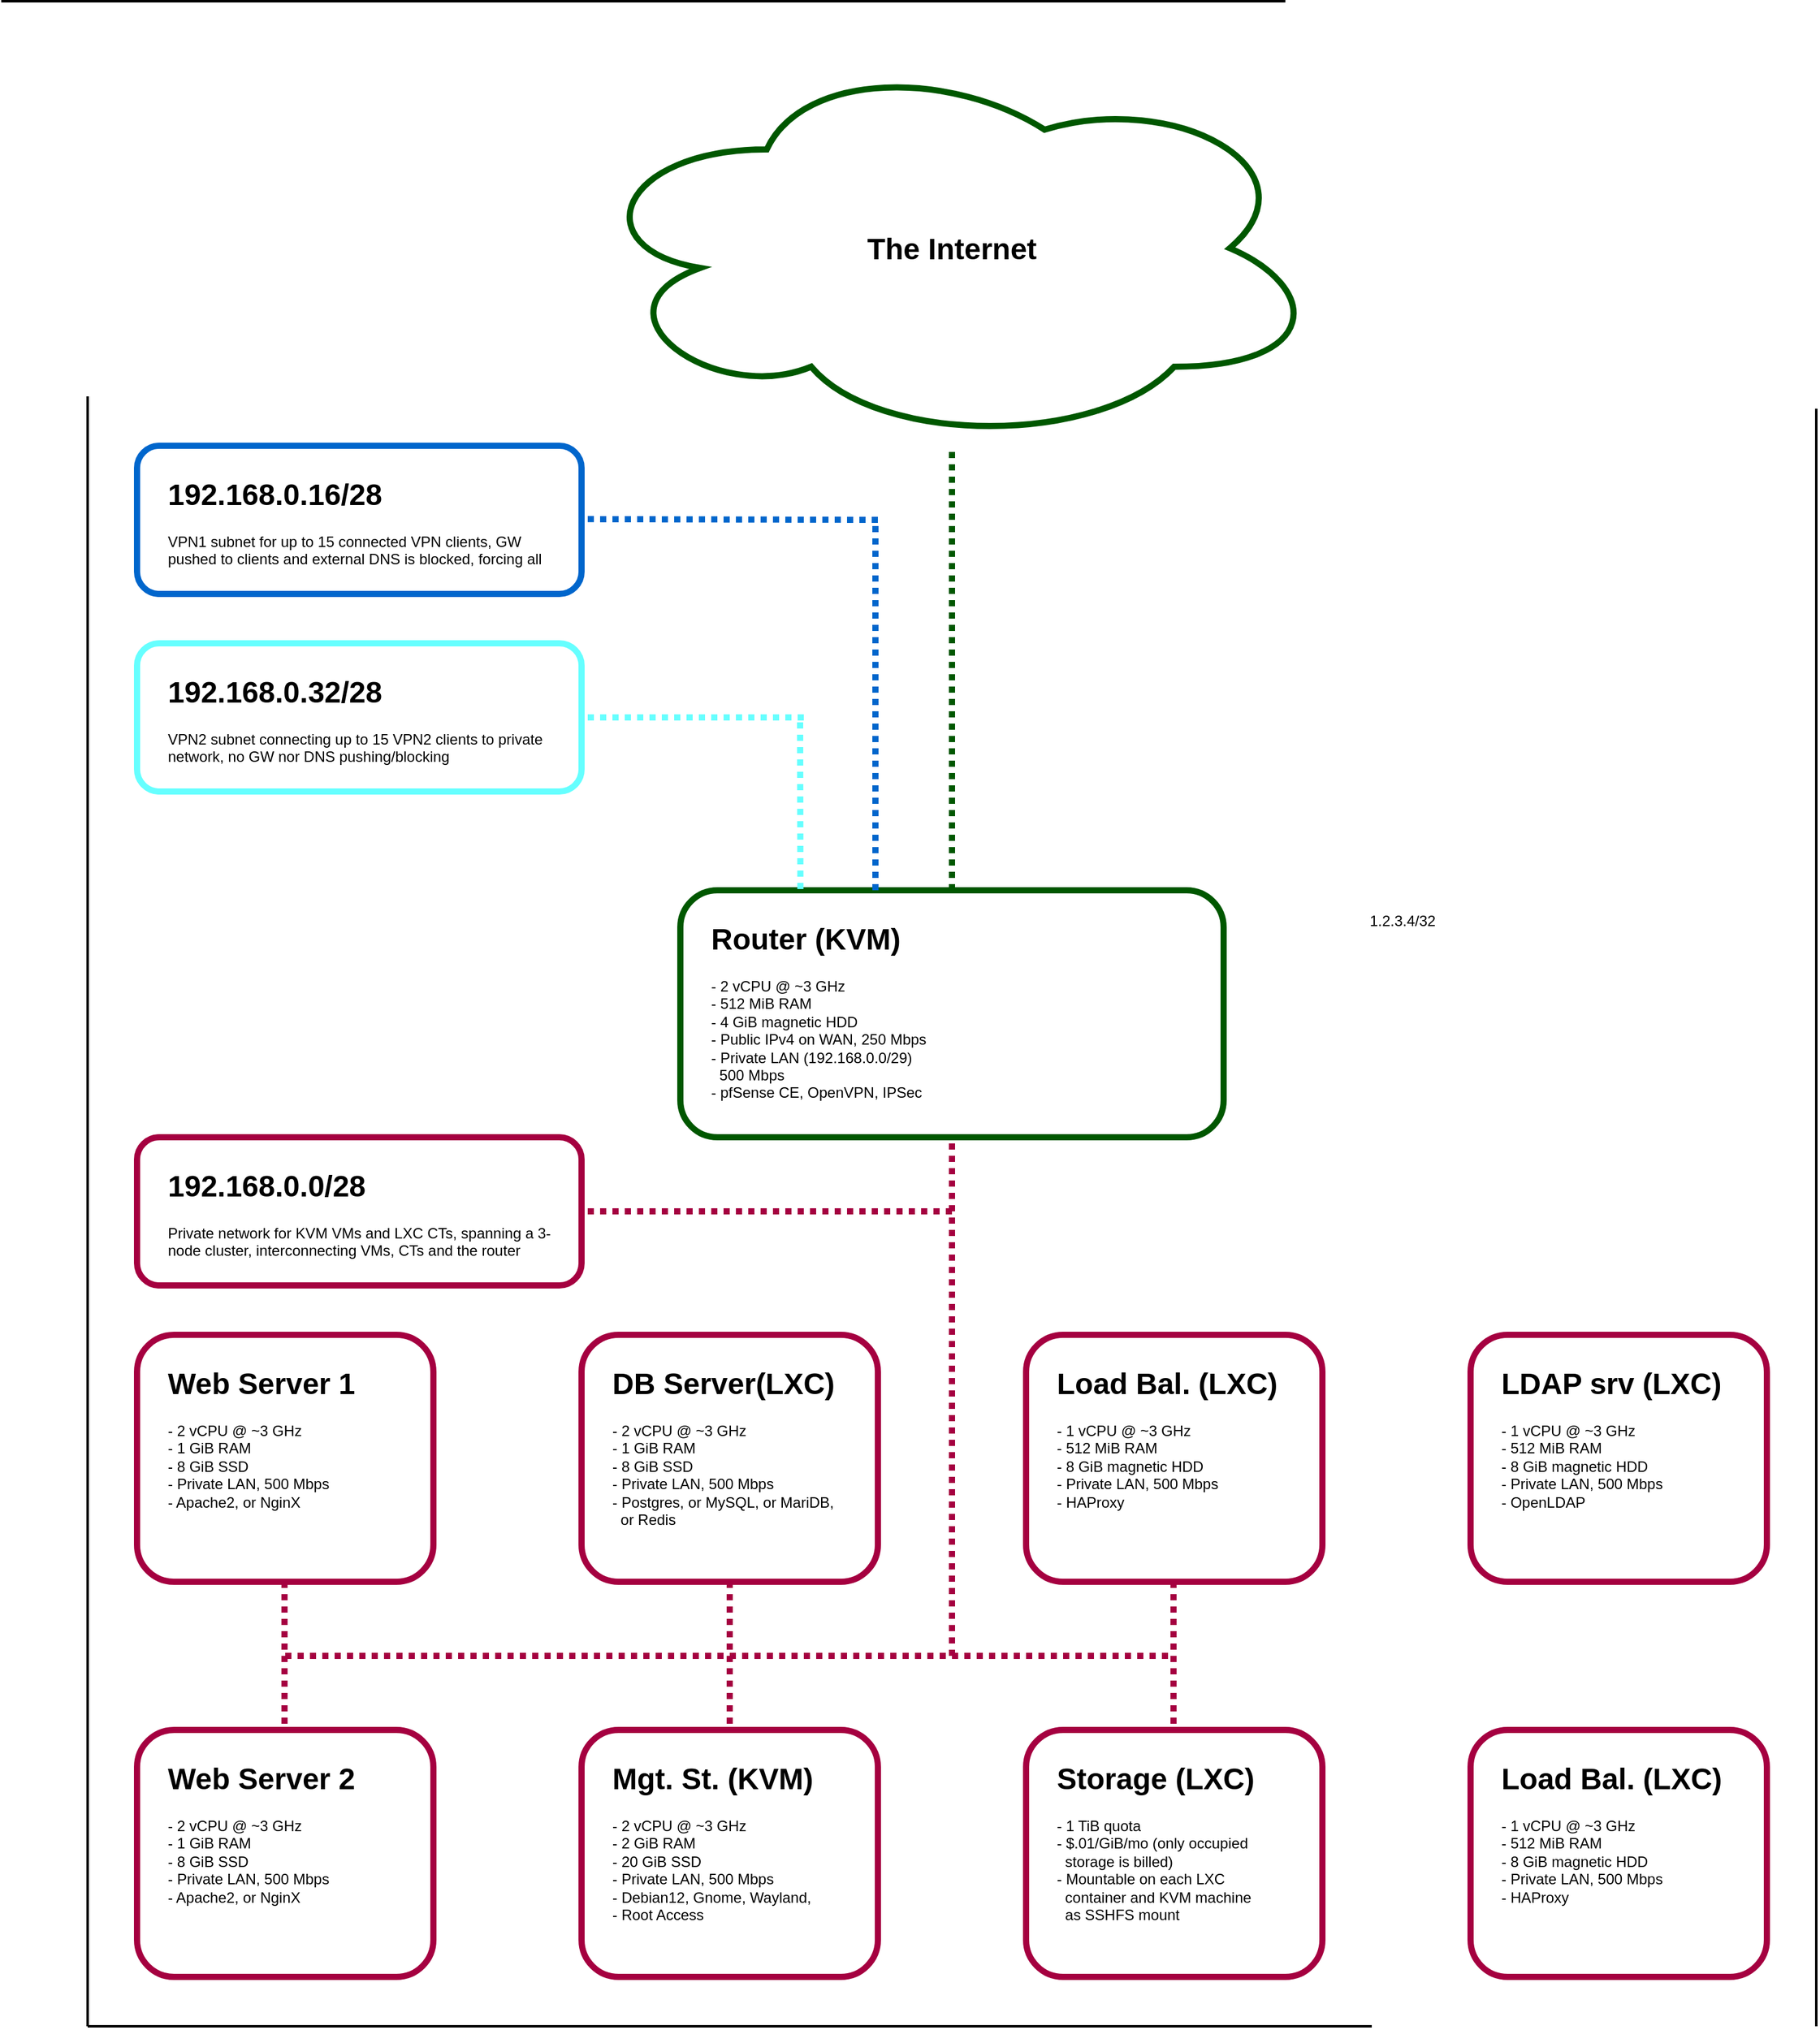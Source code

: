 <mxfile>
    <diagram id="LfRkVFwqQu-RVJrRlS30" name="Page-1">
        <mxGraphModel dx="1446" dy="1962" grid="1" gridSize="10" guides="1" tooltips="1" connect="1" arrows="1" fold="1" page="0" pageScale="1" pageWidth="850" pageHeight="1100" background="none" math="0" shadow="0">
            <root>
                <mxCell id="0"/>
                <mxCell id="1" parent="0"/>
                <mxCell id="4" value="" style="rounded=1;whiteSpace=wrap;html=1;strokeColor=#A50040;strokeWidth=5;" parent="1" vertex="1">
                    <mxGeometry x="800" y="520" width="240" height="200" as="geometry"/>
                </mxCell>
                <mxCell id="5" value="&lt;h1&gt;DB Server(LXC)&lt;/h1&gt;&lt;p&gt;- 2 vCPU @ ~3 GHz&lt;br&gt;- 1 GiB RAM&lt;br&gt;- 8 GiB SSD&lt;br&gt;- Private LAN, 500 Mbps&lt;br&gt;- Postgres, or MySQL, or MariDB,&lt;br&gt;&amp;nbsp; or Redis&lt;/p&gt;" style="text;html=1;strokeColor=none;fillColor=none;spacing=5;spacingTop=-20;whiteSpace=wrap;overflow=hidden;rounded=0;" parent="1" vertex="1">
                    <mxGeometry x="820" y="540" width="190" height="160" as="geometry"/>
                </mxCell>
                <mxCell id="6" value="" style="rounded=1;whiteSpace=wrap;html=1;strokeColor=#A50040;strokeWidth=5;" parent="1" vertex="1">
                    <mxGeometry x="800" y="840" width="240" height="200" as="geometry"/>
                </mxCell>
                <mxCell id="7" value="&lt;h1&gt;Mgt. St. (KVM)&lt;/h1&gt;&lt;p&gt;- 2 vCPU @ ~3 GHz&lt;br&gt;- 2 GiB RAM&lt;br&gt;- 20 GiB SSD&lt;br&gt;- Private LAN, 500 Mbps&lt;br&gt;- Debian12, Gnome, Wayland, &lt;br&gt;- Root Access&lt;/p&gt;" style="text;html=1;strokeColor=none;fillColor=none;spacing=5;spacingTop=-20;whiteSpace=wrap;overflow=hidden;rounded=0;" parent="1" vertex="1">
                    <mxGeometry x="820" y="860" width="190" height="160" as="geometry"/>
                </mxCell>
                <mxCell id="8" value="" style="rounded=1;whiteSpace=wrap;html=1;strokeColor=#A50040;strokeWidth=5;" parent="1" vertex="1">
                    <mxGeometry x="440" y="840" width="240" height="200" as="geometry"/>
                </mxCell>
                <mxCell id="9" value="&lt;h1&gt;Web Server 2&lt;/h1&gt;&lt;h1&gt;&lt;p style=&quot;font-size: 12px; font-weight: 400;&quot;&gt;- 2 vCPU @ ~3 GHz&lt;br&gt;- 1 GiB RAM&lt;br&gt;- 8 GiB SSD&lt;br&gt;- Private LAN, 500 Mbps&lt;br&gt;- Apache2, or NginX&lt;/p&gt;&lt;/h1&gt;" style="text;html=1;strokeColor=none;fillColor=none;spacing=5;spacingTop=-20;whiteSpace=wrap;overflow=hidden;rounded=0;" parent="1" vertex="1">
                    <mxGeometry x="460" y="860" width="190" height="160" as="geometry"/>
                </mxCell>
                <mxCell id="10" value="" style="rounded=1;whiteSpace=wrap;html=1;strokeColor=#A50040;strokeWidth=5;" parent="1" vertex="1">
                    <mxGeometry x="1160" y="840" width="240" height="200" as="geometry"/>
                </mxCell>
                <mxCell id="11" value="&lt;h1&gt;Storage (LXC)&lt;/h1&gt;&lt;p&gt;- 1 TiB quota&lt;br&gt;- $.01/GiB/mo (only occupied&lt;br&gt;&amp;nbsp; storage is billed)&lt;br&gt;- Mountable on each LXC&lt;br&gt;&amp;nbsp; container and KVM machine&lt;br&gt;&amp;nbsp; as SSHFS mount&lt;/p&gt;" style="text;html=1;strokeColor=none;fillColor=none;spacing=5;spacingTop=-20;whiteSpace=wrap;overflow=hidden;rounded=0;" parent="1" vertex="1">
                    <mxGeometry x="1180" y="860" width="190" height="160" as="geometry"/>
                </mxCell>
                <mxCell id="12" value="" style="rounded=1;whiteSpace=wrap;html=1;strokeColor=#A50040;strokeWidth=5;" parent="1" vertex="1">
                    <mxGeometry x="440" y="520" width="240" height="200" as="geometry"/>
                </mxCell>
                <mxCell id="13" value="&lt;h1&gt;Web Server 1&lt;/h1&gt;&lt;p&gt;- 2 vCPU @ ~3 GHz&lt;br&gt;- 1 GiB RAM&lt;br&gt;- 8 GiB SSD&lt;br&gt;- Private LAN, 500 Mbps&lt;br&gt;- Apache2, or NginX&lt;/p&gt;" style="text;html=1;strokeColor=none;fillColor=none;spacing=5;spacingTop=-20;whiteSpace=wrap;overflow=hidden;rounded=0;" parent="1" vertex="1">
                    <mxGeometry x="460" y="540" width="190" height="160" as="geometry"/>
                </mxCell>
                <mxCell id="14" value="" style="rounded=1;whiteSpace=wrap;html=1;strokeColor=#A50040;strokeWidth=5;" parent="1" vertex="1">
                    <mxGeometry x="1160" y="520" width="240" height="200" as="geometry"/>
                </mxCell>
                <mxCell id="15" value="&lt;h1&gt;Load Bal. (LXC)&lt;/h1&gt;&lt;p&gt;- 1 vCPU @ ~3 GHz&lt;br&gt;- 512 MiB RAM&lt;br&gt;- 8 GiB magnetic HDD&lt;br&gt;- Private LAN,&amp;nbsp;500 Mbps&lt;br&gt;- HAProxy&lt;/p&gt;" style="text;html=1;strokeColor=none;fillColor=none;spacing=5;spacingTop=-20;whiteSpace=wrap;overflow=hidden;rounded=0;" parent="1" vertex="1">
                    <mxGeometry x="1180" y="540" width="190" height="160" as="geometry"/>
                </mxCell>
                <mxCell id="16" value="" style="rounded=1;whiteSpace=wrap;html=1;strokeColor=#005700;strokeWidth=5;" parent="1" vertex="1">
                    <mxGeometry x="880" y="160" width="440" height="200" as="geometry"/>
                </mxCell>
                <mxCell id="17" value="&lt;h1&gt;Router (KVM)&lt;/h1&gt;&lt;p&gt;- 2 vCPU @ ~3 GHz&lt;br&gt;- 512 MiB RAM&lt;br&gt;- 4 GiB magnetic HDD&lt;br&gt;- Public IPv4 on WAN, 250 Mbps&lt;br&gt;- Private LAN (192.168.0.0/29)&lt;br&gt;&amp;nbsp; 500 Mbps&lt;br&gt;- pfSense CE, OpenVPN, IPSec&lt;/p&gt;" style="text;html=1;strokeColor=none;fillColor=none;spacing=5;spacingTop=-20;whiteSpace=wrap;overflow=hidden;rounded=0;" parent="1" vertex="1">
                    <mxGeometry x="900" y="180" width="190" height="160" as="geometry"/>
                </mxCell>
                <mxCell id="19" value="&lt;h1&gt;192.168.0.0/28&lt;/h1&gt;&lt;p&gt;Private network for KVM VMs and LXC CTs, spanning a 3-node cluster, interconnecting VMs, CTs and the router&lt;/p&gt;" style="text;html=1;spacing=25;spacingTop=-20;whiteSpace=wrap;overflow=hidden;rounded=1;glass=0;shadow=0;strokeWidth=5;perimeterSpacing=0;labelPadding=0;noLabel=0;comic=0;recursiveResize=0;fillColor=none;strokeColor=#A50040;rotation=0;" parent="1" vertex="1">
                    <mxGeometry x="440" y="360" width="360" height="120" as="geometry"/>
                </mxCell>
                <mxCell id="20" value="&lt;font size=&quot;1&quot; style=&quot;&quot;&gt;&lt;b style=&quot;font-size: 24px;&quot;&gt;The Internet&lt;/b&gt;&lt;/font&gt;" style="ellipse;shape=cloud;whiteSpace=wrap;html=1;fillColor=none;fontSize=26;strokeWidth=5;strokeColor=#005700;" parent="1" vertex="1">
                    <mxGeometry x="800" y="-520" width="600" height="320" as="geometry"/>
                </mxCell>
                <mxCell id="21" value="" style="endArrow=none;dashed=1;html=1;exitX=0.5;exitY=0;exitDx=0;exitDy=0;fillColor=#008a00;strokeColor=#005700;strokeWidth=5;dashPattern=1 1;" parent="1" source="16" target="20" edge="1">
                    <mxGeometry width="50" height="50" relative="1" as="geometry">
                        <mxPoint x="1080" y="50" as="sourcePoint"/>
                        <mxPoint x="1100" y="-40" as="targetPoint"/>
                    </mxGeometry>
                </mxCell>
                <mxCell id="24" value="" style="endArrow=none;dashed=1;html=1;fillColor=#d80073;strokeColor=#A50040;strokeWidth=5;dashPattern=1 1;entryX=0.5;entryY=1;entryDx=0;entryDy=0;" parent="1" edge="1" target="16">
                    <mxGeometry width="50" height="50" relative="1" as="geometry">
                        <mxPoint x="1100" y="780" as="sourcePoint"/>
                        <mxPoint x="1100" y="460" as="targetPoint"/>
                    </mxGeometry>
                </mxCell>
                <mxCell id="25" value="" style="endArrow=none;dashed=1;html=1;fillColor=#d80073;strokeColor=#A50040;strokeWidth=5;dashPattern=1 1;" parent="1" edge="1">
                    <mxGeometry width="50" height="50" relative="1" as="geometry">
                        <mxPoint x="560" y="780" as="sourcePoint"/>
                        <mxPoint x="1100" y="780" as="targetPoint"/>
                    </mxGeometry>
                </mxCell>
                <mxCell id="29" value="" style="endArrow=none;dashed=1;html=1;entryX=0.5;entryY=0;entryDx=0;entryDy=0;fillColor=#d80073;strokeColor=#A50040;exitX=0.5;exitY=1;exitDx=0;exitDy=0;strokeWidth=5;dashPattern=1 1;" parent="1" source="4" target="6" edge="1">
                    <mxGeometry width="50" height="50" relative="1" as="geometry">
                        <mxPoint x="920" y="760" as="sourcePoint"/>
                        <mxPoint x="1010" y="600" as="targetPoint"/>
                    </mxGeometry>
                </mxCell>
                <mxCell id="51" value="" style="endArrow=none;html=1;strokeWidth=2;" parent="1" edge="1">
                    <mxGeometry width="50" height="50" relative="1" as="geometry">
                        <mxPoint x="330" y="-560" as="sourcePoint"/>
                        <mxPoint x="1370" y="-560" as="targetPoint"/>
                    </mxGeometry>
                </mxCell>
                <mxCell id="52" value="" style="endArrow=none;html=1;strokeWidth=2;" parent="1" edge="1">
                    <mxGeometry width="50" height="50" relative="1" as="geometry">
                        <mxPoint x="400" y="1080" as="sourcePoint"/>
                        <mxPoint x="400" y="-240" as="targetPoint"/>
                    </mxGeometry>
                </mxCell>
                <mxCell id="53" value="" style="endArrow=none;html=1;strokeWidth=2;" parent="1" edge="1">
                    <mxGeometry width="50" height="50" relative="1" as="geometry">
                        <mxPoint x="1800" y="1080" as="sourcePoint"/>
                        <mxPoint x="1800" y="-230" as="targetPoint"/>
                    </mxGeometry>
                </mxCell>
                <mxCell id="54" value="" style="endArrow=none;html=1;strokeWidth=2;" parent="1" edge="1">
                    <mxGeometry width="50" height="50" relative="1" as="geometry">
                        <mxPoint x="400" y="1080" as="sourcePoint"/>
                        <mxPoint x="1440" y="1080" as="targetPoint"/>
                    </mxGeometry>
                </mxCell>
                <mxCell id="57" value="1.2.3.4/32" style="text;html=1;align=center;verticalAlign=middle;whiteSpace=wrap;rounded=0;strokeWidth=5;" vertex="1" parent="1">
                    <mxGeometry x="1440" y="170" width="50" height="30" as="geometry"/>
                </mxCell>
                <mxCell id="64" value="" style="endArrow=none;dashed=1;html=1;fillColor=#d80073;strokeColor=#A50040;strokeWidth=5;dashPattern=1 1;" edge="1" parent="1">
                    <mxGeometry width="50" height="50" relative="1" as="geometry">
                        <mxPoint x="1100" y="780" as="sourcePoint"/>
                        <mxPoint x="1280" y="780" as="targetPoint"/>
                    </mxGeometry>
                </mxCell>
                <mxCell id="65" value="" style="endArrow=none;dashed=1;html=1;entryX=0.5;entryY=0;entryDx=0;entryDy=0;fillColor=#d80073;strokeColor=#A50040;exitX=0.5;exitY=1;exitDx=0;exitDy=0;strokeWidth=5;dashPattern=1 1;" edge="1" parent="1">
                    <mxGeometry width="50" height="50" relative="1" as="geometry">
                        <mxPoint x="1279.41" y="720" as="sourcePoint"/>
                        <mxPoint x="1279.41" y="840" as="targetPoint"/>
                    </mxGeometry>
                </mxCell>
                <mxCell id="69" value="" style="endArrow=none;dashed=1;html=1;entryX=0.5;entryY=0;entryDx=0;entryDy=0;fillColor=#d80073;strokeColor=#A50040;exitX=0.5;exitY=1;exitDx=0;exitDy=0;strokeWidth=5;dashPattern=1 1;" edge="1" parent="1">
                    <mxGeometry width="50" height="50" relative="1" as="geometry">
                        <mxPoint x="559.41" y="720" as="sourcePoint"/>
                        <mxPoint x="559.41" y="840" as="targetPoint"/>
                    </mxGeometry>
                </mxCell>
                <mxCell id="70" value="" style="rounded=1;whiteSpace=wrap;html=1;strokeColor=#A50040;strokeWidth=5;" vertex="1" parent="1">
                    <mxGeometry x="1520" y="520" width="240" height="200" as="geometry"/>
                </mxCell>
                <mxCell id="71" value="&lt;h1&gt;LDAP srv (LXC)&lt;/h1&gt;&lt;p&gt;- 1 vCPU @ ~3 GHz&lt;br&gt;- 512 MiB RAM&lt;br&gt;- 8 GiB magnetic HDD&lt;br&gt;- Private LAN,&amp;nbsp;500 Mbps&lt;br&gt;- OpenLDAP&lt;/p&gt;" style="text;html=1;strokeColor=none;fillColor=none;spacing=5;spacingTop=-20;whiteSpace=wrap;overflow=hidden;rounded=0;" vertex="1" parent="1">
                    <mxGeometry x="1540" y="540" width="190" height="160" as="geometry"/>
                </mxCell>
                <mxCell id="73" value="" style="rounded=1;whiteSpace=wrap;html=1;strokeColor=#A50040;strokeWidth=5;" vertex="1" parent="1">
                    <mxGeometry x="1520" y="840" width="240" height="200" as="geometry"/>
                </mxCell>
                <mxCell id="74" value="&lt;h1&gt;Load Bal. (LXC)&lt;/h1&gt;&lt;p&gt;- 1 vCPU @ ~3 GHz&lt;br&gt;- 512 MiB RAM&lt;br&gt;- 8 GiB magnetic HDD&lt;br&gt;- Private LAN,&amp;nbsp;500 Mbps&lt;br&gt;- HAProxy&lt;/p&gt;" style="text;html=1;strokeColor=none;fillColor=none;spacing=5;spacingTop=-20;whiteSpace=wrap;overflow=hidden;rounded=0;" vertex="1" parent="1">
                    <mxGeometry x="1540" y="860" width="190" height="160" as="geometry"/>
                </mxCell>
                <mxCell id="79" value="&lt;h1&gt;192.168.0.16/28&lt;/h1&gt;&lt;p&gt;VPN1 subnet for up to 15 connected VPN clients, GW pushed to clients and external DNS is blocked,&amp;nbsp;forcing all traffic thru the tunnel&lt;/p&gt;" style="text;html=1;spacing=25;spacingTop=-20;whiteSpace=wrap;overflow=hidden;rounded=1;glass=0;shadow=0;strokeWidth=5;perimeterSpacing=0;labelPadding=0;noLabel=0;comic=0;recursiveResize=0;fillColor=none;strokeColor=#0066CC;rotation=0;" vertex="1" parent="1">
                    <mxGeometry x="440" y="-200" width="360" height="120" as="geometry"/>
                </mxCell>
                <mxCell id="81" value="&lt;h1&gt;192.168.0.32/28&lt;/h1&gt;&lt;p&gt;VPN2 subnet connecting up to 15 VPN2 clients to private network, no GW nor DNS pushing/blocking&lt;/p&gt;" style="text;html=1;spacing=25;spacingTop=-20;whiteSpace=wrap;overflow=hidden;rounded=1;glass=0;shadow=0;strokeWidth=5;perimeterSpacing=0;labelPadding=0;noLabel=0;comic=0;recursiveResize=0;fillColor=none;strokeColor=#66FFFF;rotation=0;" vertex="1" parent="1">
                    <mxGeometry x="440" y="-40" width="360" height="120" as="geometry"/>
                </mxCell>
                <mxCell id="82" value="" style="endArrow=none;dashed=1;html=1;fillColor=#d80073;strokeColor=#A50040;strokeWidth=5;dashPattern=1 1;entryX=1;entryY=0.5;entryDx=0;entryDy=0;" edge="1" parent="1" target="19">
                    <mxGeometry width="50" height="50" relative="1" as="geometry">
                        <mxPoint x="1100" y="420" as="sourcePoint"/>
                        <mxPoint x="1110" y="370" as="targetPoint"/>
                    </mxGeometry>
                </mxCell>
                <mxCell id="83" value="" style="endArrow=none;dashed=1;html=1;fillColor=#d80073;strokeColor=#66FFFF;strokeWidth=5;dashPattern=1 1;entryX=1;entryY=0.5;entryDx=0;entryDy=0;" edge="1" parent="1" target="81">
                    <mxGeometry width="50" height="50" relative="1" as="geometry">
                        <mxPoint x="980" y="20" as="sourcePoint"/>
                        <mxPoint x="760" y="-80" as="targetPoint"/>
                    </mxGeometry>
                </mxCell>
                <mxCell id="88" value="" style="endArrow=none;dashed=1;html=1;fillColor=#d80073;strokeColor=#66FFFF;strokeWidth=5;dashPattern=1 1;exitX=0.221;exitY=-0.005;exitDx=0;exitDy=0;exitPerimeter=0;" edge="1" parent="1" source="16">
                    <mxGeometry width="50" height="50" relative="1" as="geometry">
                        <mxPoint x="1010" y="30" as="sourcePoint"/>
                        <mxPoint x="977" y="20" as="targetPoint"/>
                    </mxGeometry>
                </mxCell>
                <mxCell id="89" value="" style="endArrow=none;dashed=1;html=1;fillColor=#d80073;strokeColor=#0066CC;strokeWidth=5;dashPattern=1 1;entryX=1;entryY=0.5;entryDx=0;entryDy=0;" edge="1" parent="1">
                    <mxGeometry width="50" height="50" relative="1" as="geometry">
                        <mxPoint x="1040" y="-140" as="sourcePoint"/>
                        <mxPoint x="800" y="-140.59" as="targetPoint"/>
                    </mxGeometry>
                </mxCell>
                <mxCell id="90" value="" style="endArrow=none;dashed=1;html=1;fillColor=#d80073;strokeColor=#0066CC;strokeWidth=5;dashPattern=1 1;" edge="1" parent="1">
                    <mxGeometry width="50" height="50" relative="1" as="geometry">
                        <mxPoint x="1038" y="160" as="sourcePoint"/>
                        <mxPoint x="1038" y="-140" as="targetPoint"/>
                    </mxGeometry>
                </mxCell>
            </root>
        </mxGraphModel>
    </diagram>
</mxfile>